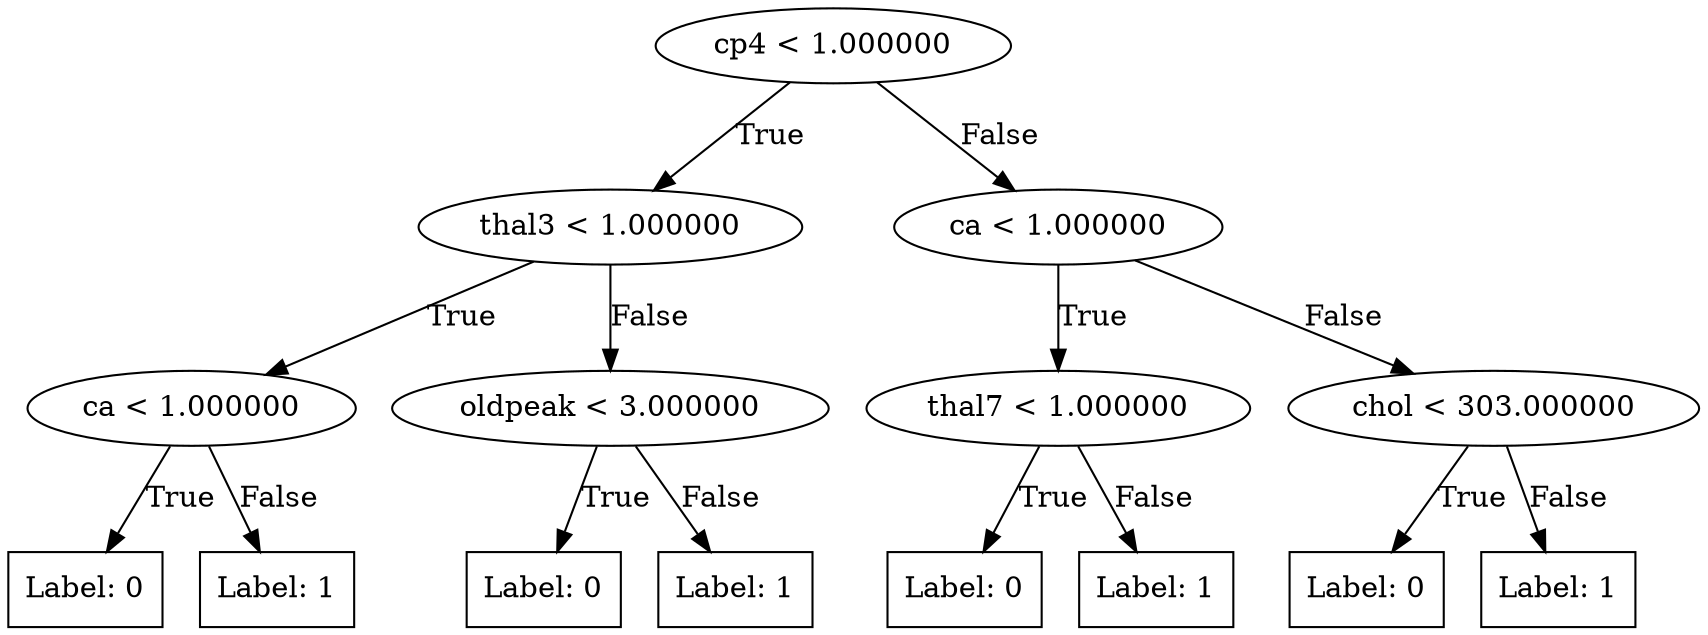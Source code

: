 digraph DecisionTree {
node0 [label="cp4 < 1.000000"];
node0 -> node1 [label="True"];
node1 [label="thal3 < 1.000000"];
node1 -> node2 [label="True"];
node2 [label="ca < 1.000000"];
node2 -> node3 [label="True"];
node3 [label="Label: 0", shape=box];
node2 -> node6 [label="False"];
node6 [label="Label: 1", shape=box];
node1 -> node9 [label="False"];
node9 [label="oldpeak < 3.000000"];
node9 -> node10 [label="True"];
node10 [label="Label: 0", shape=box];
node9 -> node13 [label="False"];
node13 [label="Label: 1", shape=box];
node0 -> node16 [label="False"];
node16 [label="ca < 1.000000"];
node16 -> node17 [label="True"];
node17 [label="thal7 < 1.000000"];
node17 -> node18 [label="True"];
node18 [label="Label: 0", shape=box];
node17 -> node21 [label="False"];
node21 [label="Label: 1", shape=box];
node16 -> node24 [label="False"];
node24 [label="chol < 303.000000"];
node24 -> node25 [label="True"];
node25 [label="Label: 0", shape=box];
node24 -> node28 [label="False"];
node28 [label="Label: 1", shape=box];
}

